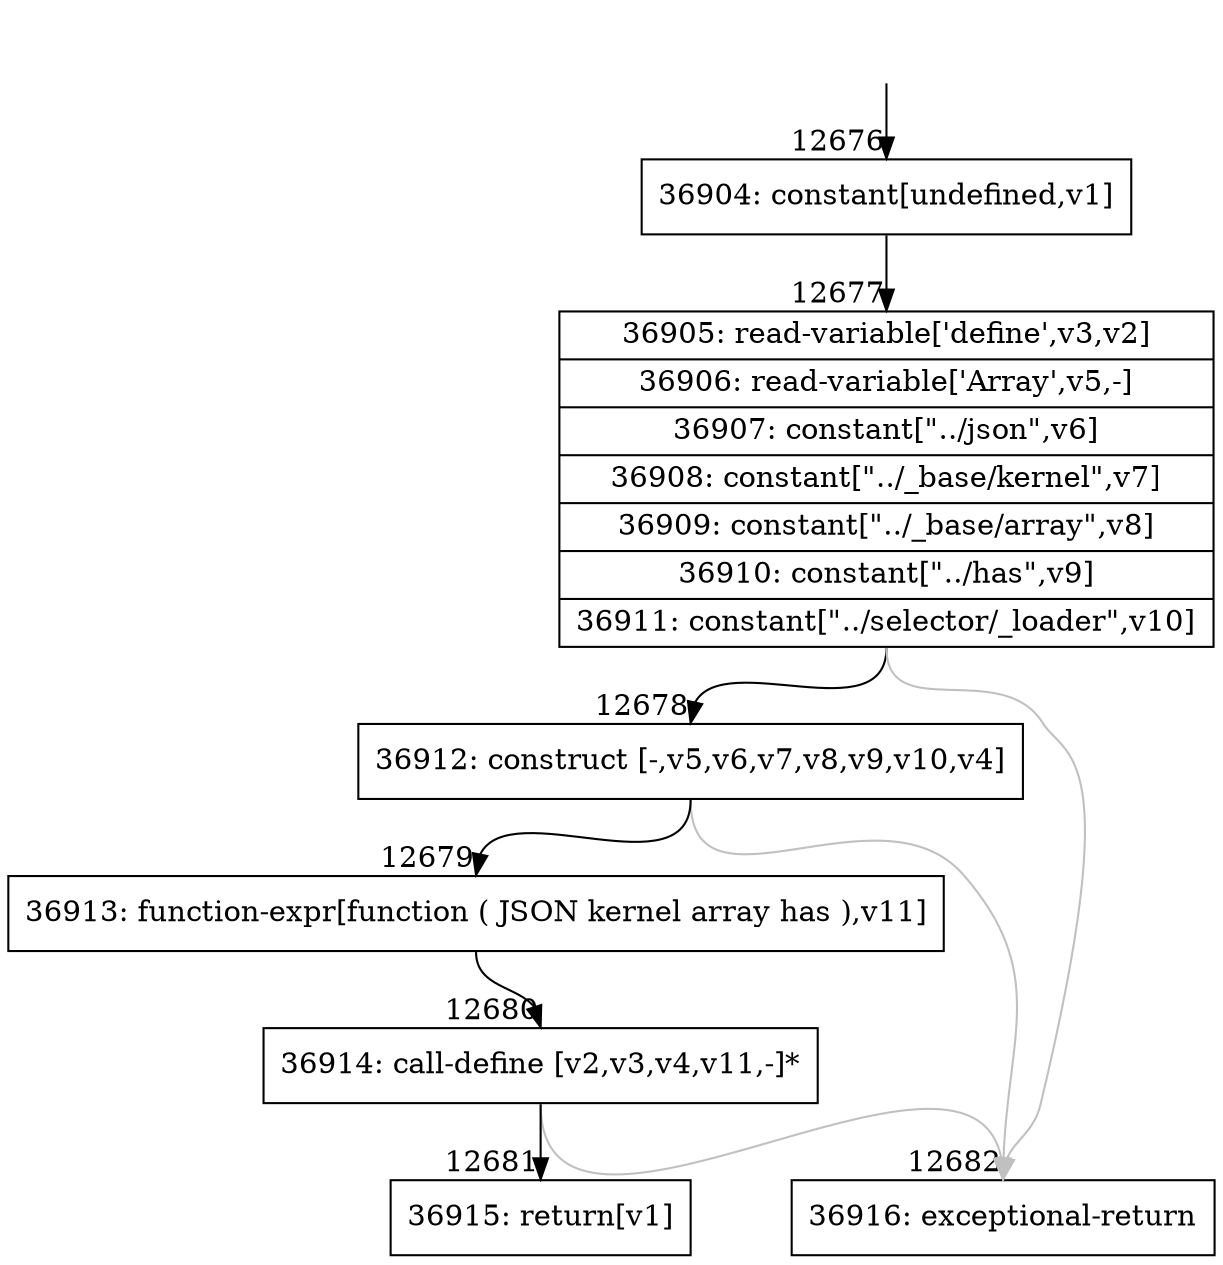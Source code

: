 digraph {
rankdir="TD"
BB_entry919[shape=none,label=""];
BB_entry919 -> BB12676 [tailport=s, headport=n, headlabel="    12676"]
BB12676 [shape=record label="{36904: constant[undefined,v1]}" ] 
BB12676 -> BB12677 [tailport=s, headport=n, headlabel="      12677"]
BB12677 [shape=record label="{36905: read-variable['define',v3,v2]|36906: read-variable['Array',v5,-]|36907: constant[\"../json\",v6]|36908: constant[\"../_base/kernel\",v7]|36909: constant[\"../_base/array\",v8]|36910: constant[\"../has\",v9]|36911: constant[\"../selector/_loader\",v10]}" ] 
BB12677 -> BB12678 [tailport=s, headport=n, headlabel="      12678"]
BB12677 -> BB12682 [tailport=s, headport=n, color=gray, headlabel="      12682"]
BB12678 [shape=record label="{36912: construct [-,v5,v6,v7,v8,v9,v10,v4]}" ] 
BB12678 -> BB12679 [tailport=s, headport=n, headlabel="      12679"]
BB12678 -> BB12682 [tailport=s, headport=n, color=gray]
BB12679 [shape=record label="{36913: function-expr[function ( JSON kernel array has ),v11]}" ] 
BB12679 -> BB12680 [tailport=s, headport=n, headlabel="      12680"]
BB12680 [shape=record label="{36914: call-define [v2,v3,v4,v11,-]*}" ] 
BB12680 -> BB12681 [tailport=s, headport=n, headlabel="      12681"]
BB12680 -> BB12682 [tailport=s, headport=n, color=gray]
BB12681 [shape=record label="{36915: return[v1]}" ] 
BB12682 [shape=record label="{36916: exceptional-return}" ] 
//#$~ 17779
}
